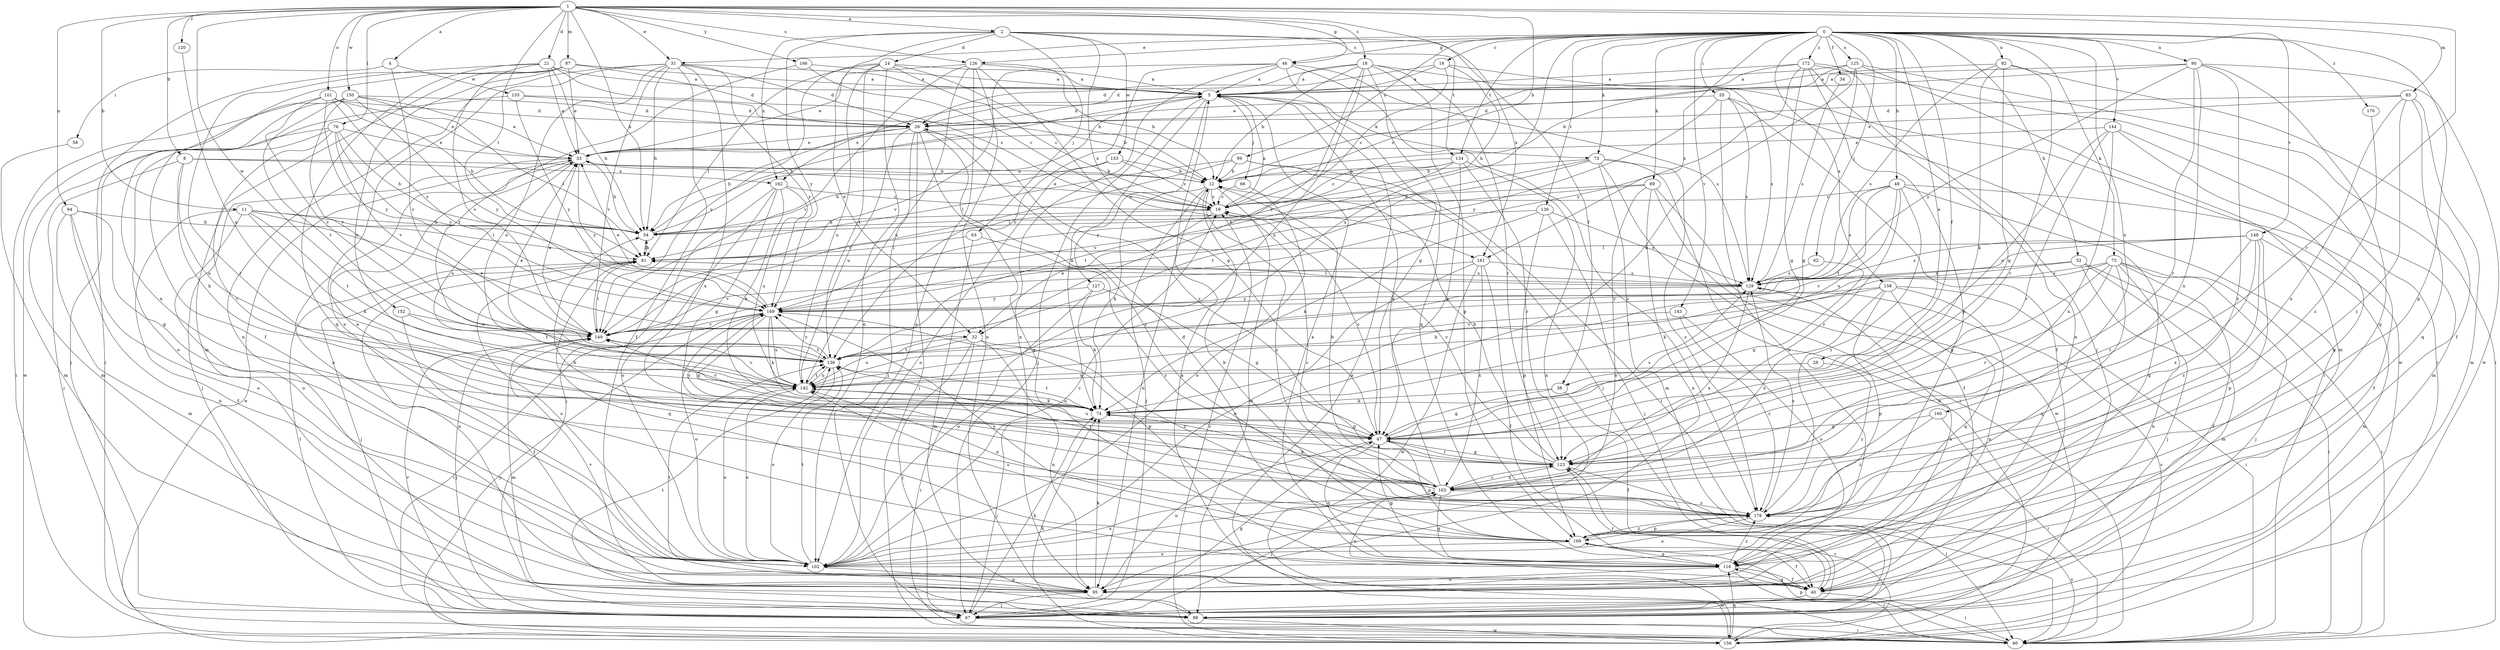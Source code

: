 strict digraph  {
0;
1;
2;
4;
5;
8;
11;
12;
16;
18;
19;
21;
24;
26;
28;
31;
32;
33;
34;
38;
40;
46;
47;
48;
52;
54;
55;
58;
60;
62;
63;
66;
67;
69;
72;
73;
74;
76;
81;
85;
87;
88;
90;
92;
94;
95;
99;
101;
102;
109;
116;
120;
123;
125;
126;
127;
129;
130;
134;
136;
142;
143;
144;
148;
149;
150;
152;
153;
155;
156;
158;
160;
161;
162;
163;
166;
169;
170;
172;
176;
0 -> 16  [label=c];
0 -> 28  [label=e];
0 -> 31  [label=e];
0 -> 34  [label=f];
0 -> 38  [label=f];
0 -> 46  [label=g];
0 -> 48  [label=h];
0 -> 52  [label=h];
0 -> 55  [label=i];
0 -> 62  [label=j];
0 -> 69  [label=k];
0 -> 72  [label=k];
0 -> 73  [label=k];
0 -> 90  [label=n];
0 -> 92  [label=n];
0 -> 99  [label=o];
0 -> 109  [label=p];
0 -> 125  [label=s];
0 -> 126  [label=s];
0 -> 130  [label=t];
0 -> 134  [label=t];
0 -> 142  [label=u];
0 -> 143  [label=v];
0 -> 144  [label=v];
0 -> 148  [label=v];
0 -> 158  [label=x];
0 -> 160  [label=x];
0 -> 161  [label=x];
0 -> 170  [label=z];
0 -> 172  [label=z];
1 -> 2  [label=a];
1 -> 4  [label=a];
1 -> 8  [label=b];
1 -> 11  [label=b];
1 -> 12  [label=b];
1 -> 18  [label=c];
1 -> 21  [label=d];
1 -> 31  [label=e];
1 -> 46  [label=g];
1 -> 54  [label=h];
1 -> 76  [label=l];
1 -> 81  [label=l];
1 -> 85  [label=m];
1 -> 87  [label=m];
1 -> 94  [label=n];
1 -> 101  [label=o];
1 -> 120  [label=r];
1 -> 123  [label=r];
1 -> 126  [label=s];
1 -> 150  [label=w];
1 -> 152  [label=w];
1 -> 161  [label=x];
1 -> 166  [label=y];
2 -> 24  [label=d];
2 -> 32  [label=e];
2 -> 38  [label=f];
2 -> 63  [label=j];
2 -> 134  [label=t];
2 -> 153  [label=w];
2 -> 161  [label=x];
2 -> 162  [label=x];
2 -> 169  [label=y];
4 -> 58  [label=i];
4 -> 149  [label=v];
4 -> 155  [label=w];
5 -> 26  [label=d];
5 -> 54  [label=h];
5 -> 66  [label=j];
5 -> 67  [label=j];
5 -> 73  [label=k];
5 -> 74  [label=k];
5 -> 127  [label=s];
5 -> 162  [label=x];
8 -> 12  [label=b];
8 -> 67  [label=j];
8 -> 74  [label=k];
8 -> 142  [label=u];
8 -> 162  [label=x];
11 -> 32  [label=e];
11 -> 40  [label=f];
11 -> 54  [label=h];
11 -> 74  [label=k];
11 -> 81  [label=l];
11 -> 102  [label=o];
11 -> 136  [label=t];
12 -> 19  [label=c];
12 -> 67  [label=j];
12 -> 74  [label=k];
12 -> 88  [label=m];
12 -> 95  [label=n];
12 -> 176  [label=z];
16 -> 5  [label=a];
16 -> 19  [label=c];
16 -> 26  [label=d];
16 -> 54  [label=h];
16 -> 156  [label=w];
18 -> 5  [label=a];
18 -> 12  [label=b];
18 -> 26  [label=d];
18 -> 32  [label=e];
18 -> 109  [label=p];
18 -> 116  [label=q];
18 -> 123  [label=r];
18 -> 129  [label=s];
18 -> 142  [label=u];
19 -> 5  [label=a];
19 -> 32  [label=e];
19 -> 33  [label=e];
19 -> 54  [label=h];
21 -> 5  [label=a];
21 -> 19  [label=c];
21 -> 33  [label=e];
21 -> 54  [label=h];
21 -> 116  [label=q];
21 -> 123  [label=r];
21 -> 149  [label=v];
24 -> 5  [label=a];
24 -> 12  [label=b];
24 -> 19  [label=c];
24 -> 81  [label=l];
24 -> 102  [label=o];
24 -> 136  [label=t];
24 -> 142  [label=u];
24 -> 149  [label=v];
26 -> 33  [label=e];
26 -> 54  [label=h];
26 -> 60  [label=i];
26 -> 67  [label=j];
26 -> 116  [label=q];
26 -> 123  [label=r];
26 -> 142  [label=u];
26 -> 176  [label=z];
28 -> 142  [label=u];
28 -> 176  [label=z];
31 -> 5  [label=a];
31 -> 26  [label=d];
31 -> 40  [label=f];
31 -> 54  [label=h];
31 -> 95  [label=n];
31 -> 102  [label=o];
31 -> 142  [label=u];
31 -> 149  [label=v];
31 -> 163  [label=x];
31 -> 169  [label=y];
32 -> 60  [label=i];
32 -> 67  [label=j];
32 -> 95  [label=n];
32 -> 136  [label=t];
32 -> 142  [label=u];
32 -> 176  [label=z];
33 -> 12  [label=b];
33 -> 54  [label=h];
33 -> 67  [label=j];
33 -> 102  [label=o];
33 -> 142  [label=u];
33 -> 169  [label=y];
34 -> 129  [label=s];
38 -> 40  [label=f];
38 -> 47  [label=g];
38 -> 74  [label=k];
40 -> 60  [label=i];
40 -> 88  [label=m];
40 -> 116  [label=q];
40 -> 123  [label=r];
40 -> 163  [label=x];
46 -> 5  [label=a];
46 -> 47  [label=g];
46 -> 95  [label=n];
46 -> 129  [label=s];
46 -> 136  [label=t];
46 -> 149  [label=v];
46 -> 176  [label=z];
47 -> 19  [label=c];
47 -> 95  [label=n];
47 -> 109  [label=p];
47 -> 116  [label=q];
47 -> 123  [label=r];
47 -> 129  [label=s];
47 -> 142  [label=u];
47 -> 169  [label=y];
48 -> 19  [label=c];
48 -> 40  [label=f];
48 -> 116  [label=q];
48 -> 123  [label=r];
48 -> 129  [label=s];
48 -> 136  [label=t];
48 -> 142  [label=u];
48 -> 176  [label=z];
52 -> 60  [label=i];
52 -> 67  [label=j];
52 -> 74  [label=k];
52 -> 88  [label=m];
52 -> 129  [label=s];
54 -> 5  [label=a];
54 -> 81  [label=l];
55 -> 26  [label=d];
55 -> 40  [label=f];
55 -> 60  [label=i];
55 -> 95  [label=n];
55 -> 129  [label=s];
55 -> 169  [label=y];
58 -> 88  [label=m];
60 -> 5  [label=a];
60 -> 109  [label=p];
60 -> 176  [label=z];
62 -> 47  [label=g];
62 -> 129  [label=s];
63 -> 81  [label=l];
63 -> 88  [label=m];
63 -> 176  [label=z];
66 -> 19  [label=c];
66 -> 102  [label=o];
67 -> 47  [label=g];
67 -> 60  [label=i];
67 -> 74  [label=k];
67 -> 81  [label=l];
67 -> 149  [label=v];
69 -> 19  [label=c];
69 -> 40  [label=f];
69 -> 81  [label=l];
69 -> 95  [label=n];
69 -> 102  [label=o];
69 -> 156  [label=w];
72 -> 40  [label=f];
72 -> 47  [label=g];
72 -> 60  [label=i];
72 -> 67  [label=j];
72 -> 74  [label=k];
72 -> 95  [label=n];
72 -> 116  [label=q];
72 -> 123  [label=r];
72 -> 129  [label=s];
73 -> 12  [label=b];
73 -> 60  [label=i];
73 -> 88  [label=m];
73 -> 136  [label=t];
73 -> 149  [label=v];
73 -> 156  [label=w];
73 -> 176  [label=z];
74 -> 47  [label=g];
74 -> 67  [label=j];
74 -> 136  [label=t];
74 -> 142  [label=u];
74 -> 149  [label=v];
76 -> 33  [label=e];
76 -> 54  [label=h];
76 -> 88  [label=m];
76 -> 102  [label=o];
76 -> 123  [label=r];
76 -> 149  [label=v];
76 -> 169  [label=y];
81 -> 54  [label=h];
81 -> 67  [label=j];
81 -> 95  [label=n];
81 -> 102  [label=o];
81 -> 116  [label=q];
81 -> 129  [label=s];
85 -> 26  [label=d];
85 -> 33  [label=e];
85 -> 88  [label=m];
85 -> 116  [label=q];
85 -> 163  [label=x];
85 -> 176  [label=z];
87 -> 5  [label=a];
87 -> 26  [label=d];
87 -> 33  [label=e];
87 -> 40  [label=f];
87 -> 60  [label=i];
87 -> 88  [label=m];
87 -> 142  [label=u];
88 -> 136  [label=t];
88 -> 156  [label=w];
90 -> 5  [label=a];
90 -> 33  [label=e];
90 -> 116  [label=q];
90 -> 123  [label=r];
90 -> 156  [label=w];
90 -> 163  [label=x];
90 -> 169  [label=y];
90 -> 176  [label=z];
92 -> 5  [label=a];
92 -> 40  [label=f];
92 -> 47  [label=g];
92 -> 74  [label=k];
92 -> 123  [label=r];
92 -> 129  [label=s];
94 -> 47  [label=g];
94 -> 54  [label=h];
94 -> 88  [label=m];
94 -> 95  [label=n];
94 -> 102  [label=o];
95 -> 67  [label=j];
95 -> 74  [label=k];
95 -> 136  [label=t];
95 -> 149  [label=v];
99 -> 12  [label=b];
99 -> 60  [label=i];
99 -> 67  [label=j];
99 -> 81  [label=l];
99 -> 149  [label=v];
101 -> 26  [label=d];
101 -> 33  [label=e];
101 -> 54  [label=h];
101 -> 60  [label=i];
101 -> 129  [label=s];
101 -> 149  [label=v];
101 -> 169  [label=y];
102 -> 19  [label=c];
102 -> 95  [label=n];
102 -> 136  [label=t];
102 -> 142  [label=u];
102 -> 163  [label=x];
109 -> 12  [label=b];
109 -> 26  [label=d];
109 -> 40  [label=f];
109 -> 102  [label=o];
109 -> 116  [label=q];
109 -> 142  [label=u];
109 -> 169  [label=y];
109 -> 176  [label=z];
116 -> 5  [label=a];
116 -> 40  [label=f];
116 -> 47  [label=g];
116 -> 60  [label=i];
116 -> 95  [label=n];
116 -> 176  [label=z];
120 -> 142  [label=u];
123 -> 12  [label=b];
123 -> 19  [label=c];
123 -> 47  [label=g];
123 -> 60  [label=i];
123 -> 163  [label=x];
125 -> 5  [label=a];
125 -> 12  [label=b];
125 -> 47  [label=g];
125 -> 60  [label=i];
125 -> 74  [label=k];
125 -> 88  [label=m];
126 -> 5  [label=a];
126 -> 12  [label=b];
126 -> 33  [label=e];
126 -> 47  [label=g];
126 -> 95  [label=n];
126 -> 102  [label=o];
126 -> 142  [label=u];
126 -> 149  [label=v];
127 -> 47  [label=g];
127 -> 74  [label=k];
127 -> 102  [label=o];
127 -> 169  [label=y];
129 -> 81  [label=l];
129 -> 95  [label=n];
129 -> 163  [label=x];
129 -> 169  [label=y];
130 -> 54  [label=h];
130 -> 67  [label=j];
130 -> 74  [label=k];
130 -> 109  [label=p];
130 -> 129  [label=s];
134 -> 12  [label=b];
134 -> 19  [label=c];
134 -> 47  [label=g];
134 -> 95  [label=n];
134 -> 123  [label=r];
134 -> 136  [label=t];
134 -> 169  [label=y];
136 -> 33  [label=e];
136 -> 102  [label=o];
136 -> 142  [label=u];
136 -> 169  [label=y];
142 -> 74  [label=k];
142 -> 102  [label=o];
142 -> 136  [label=t];
142 -> 149  [label=v];
143 -> 102  [label=o];
143 -> 149  [label=v];
143 -> 176  [label=z];
144 -> 33  [label=e];
144 -> 88  [label=m];
144 -> 116  [label=q];
144 -> 123  [label=r];
144 -> 142  [label=u];
144 -> 163  [label=x];
148 -> 81  [label=l];
148 -> 88  [label=m];
148 -> 109  [label=p];
148 -> 123  [label=r];
148 -> 129  [label=s];
148 -> 149  [label=v];
148 -> 163  [label=x];
148 -> 176  [label=z];
149 -> 33  [label=e];
149 -> 67  [label=j];
149 -> 81  [label=l];
149 -> 88  [label=m];
149 -> 136  [label=t];
150 -> 26  [label=d];
150 -> 33  [label=e];
150 -> 81  [label=l];
150 -> 136  [label=t];
150 -> 149  [label=v];
150 -> 156  [label=w];
150 -> 163  [label=x];
150 -> 169  [label=y];
152 -> 40  [label=f];
152 -> 136  [label=t];
152 -> 149  [label=v];
153 -> 12  [label=b];
153 -> 19  [label=c];
153 -> 54  [label=h];
153 -> 102  [label=o];
155 -> 12  [label=b];
155 -> 26  [label=d];
155 -> 67  [label=j];
155 -> 169  [label=y];
156 -> 5  [label=a];
156 -> 19  [label=c];
156 -> 33  [label=e];
156 -> 74  [label=k];
156 -> 116  [label=q];
156 -> 123  [label=r];
156 -> 129  [label=s];
156 -> 169  [label=y];
158 -> 60  [label=i];
158 -> 95  [label=n];
158 -> 109  [label=p];
158 -> 116  [label=q];
158 -> 136  [label=t];
158 -> 163  [label=x];
158 -> 169  [label=y];
160 -> 47  [label=g];
160 -> 60  [label=i];
160 -> 176  [label=z];
161 -> 40  [label=f];
161 -> 102  [label=o];
161 -> 129  [label=s];
161 -> 149  [label=v];
161 -> 156  [label=w];
161 -> 163  [label=x];
162 -> 19  [label=c];
162 -> 47  [label=g];
162 -> 67  [label=j];
162 -> 74  [label=k];
162 -> 102  [label=o];
162 -> 142  [label=u];
163 -> 5  [label=a];
163 -> 12  [label=b];
163 -> 33  [label=e];
163 -> 54  [label=h];
163 -> 67  [label=j];
163 -> 74  [label=k];
163 -> 116  [label=q];
163 -> 123  [label=r];
163 -> 136  [label=t];
163 -> 176  [label=z];
166 -> 5  [label=a];
166 -> 19  [label=c];
166 -> 136  [label=t];
169 -> 33  [label=e];
169 -> 47  [label=g];
169 -> 60  [label=i];
169 -> 74  [label=k];
169 -> 102  [label=o];
169 -> 109  [label=p];
169 -> 142  [label=u];
169 -> 149  [label=v];
170 -> 176  [label=z];
172 -> 5  [label=a];
172 -> 19  [label=c];
172 -> 47  [label=g];
172 -> 60  [label=i];
172 -> 67  [label=j];
172 -> 95  [label=n];
172 -> 109  [label=p];
172 -> 169  [label=y];
176 -> 19  [label=c];
176 -> 102  [label=o];
176 -> 109  [label=p];
176 -> 129  [label=s];
176 -> 142  [label=u];
}

